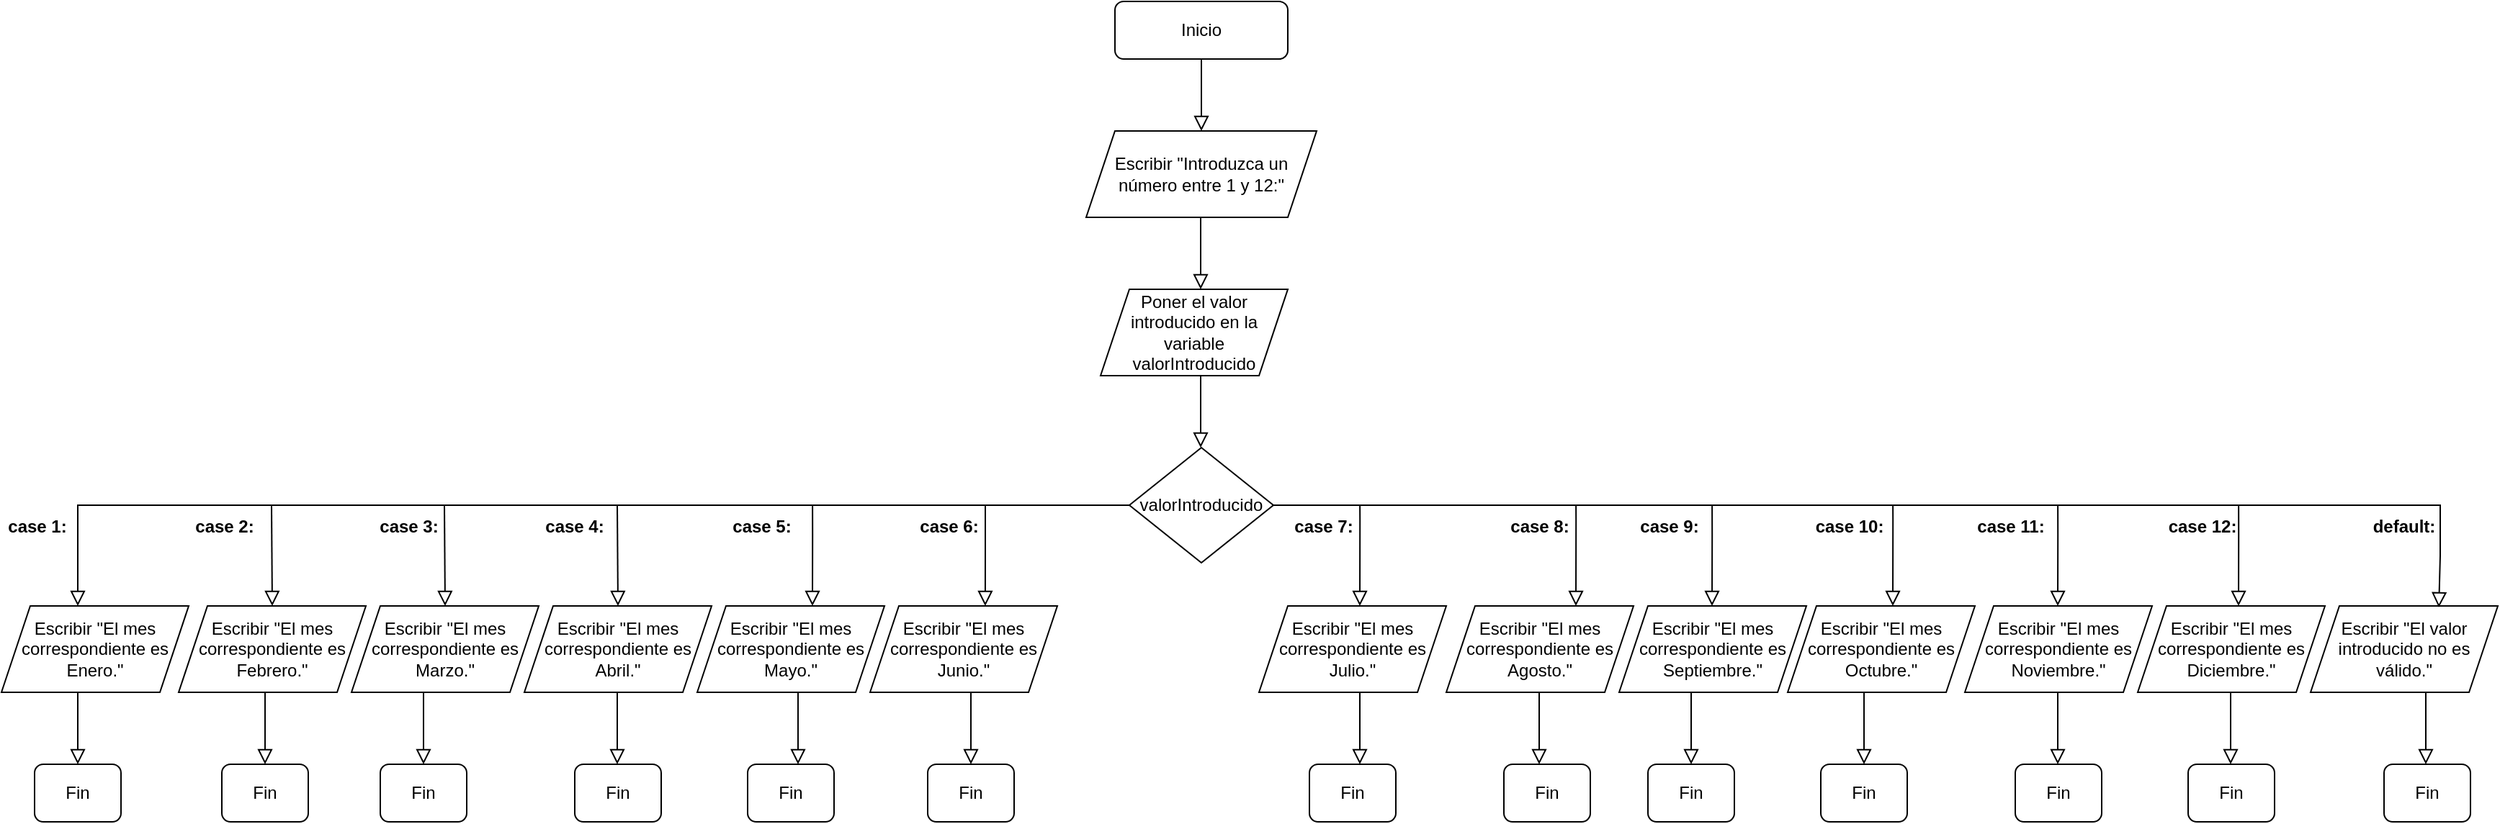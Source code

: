 <mxfile version="16.6.1" type="github">
  <diagram id="C5RBs43oDa-KdzZeNtuy" name="Page-1">
    <mxGraphModel dx="2249" dy="794" grid="1" gridSize="10" guides="1" tooltips="1" connect="1" arrows="1" fold="1" page="1" pageScale="1" pageWidth="827" pageHeight="1169" math="0" shadow="0">
      <root>
        <mxCell id="WIyWlLk6GJQsqaUBKTNV-0" />
        <mxCell id="WIyWlLk6GJQsqaUBKTNV-1" parent="WIyWlLk6GJQsqaUBKTNV-0" />
        <mxCell id="WIyWlLk6GJQsqaUBKTNV-2" value="" style="rounded=0;html=1;jettySize=auto;orthogonalLoop=1;fontSize=11;endArrow=block;endFill=0;endSize=8;strokeWidth=1;shadow=0;labelBackgroundColor=none;edgeStyle=orthogonalEdgeStyle;" parent="WIyWlLk6GJQsqaUBKTNV-1" source="WIyWlLk6GJQsqaUBKTNV-3" edge="1">
          <mxGeometry relative="1" as="geometry">
            <mxPoint x="420" y="100" as="targetPoint" />
          </mxGeometry>
        </mxCell>
        <mxCell id="WIyWlLk6GJQsqaUBKTNV-3" value="Inicio" style="rounded=1;whiteSpace=wrap;html=1;fontSize=12;glass=0;strokeWidth=1;shadow=0;" parent="WIyWlLk6GJQsqaUBKTNV-1" vertex="1">
          <mxGeometry x="360" y="10" width="120" height="40" as="geometry" />
        </mxCell>
        <mxCell id="uy8-HGgZ6Y9Sa29WdMy9-0" value="Escribir &quot;Introduzca un número entre 1 y 12:&quot;" style="shape=parallelogram;perimeter=parallelogramPerimeter;whiteSpace=wrap;html=1;fixedSize=1;" vertex="1" parent="WIyWlLk6GJQsqaUBKTNV-1">
          <mxGeometry x="340" y="100" width="160" height="60" as="geometry" />
        </mxCell>
        <mxCell id="uy8-HGgZ6Y9Sa29WdMy9-1" value="" style="rounded=0;html=1;jettySize=auto;orthogonalLoop=1;fontSize=11;endArrow=block;endFill=0;endSize=8;strokeWidth=1;shadow=0;labelBackgroundColor=none;edgeStyle=orthogonalEdgeStyle;" edge="1" parent="WIyWlLk6GJQsqaUBKTNV-1">
          <mxGeometry relative="1" as="geometry">
            <mxPoint x="419.5" y="160" as="sourcePoint" />
            <mxPoint x="419.5" y="210" as="targetPoint" />
          </mxGeometry>
        </mxCell>
        <mxCell id="uy8-HGgZ6Y9Sa29WdMy9-2" value="Poner el valor introducido en la variable valorIntroducido" style="shape=parallelogram;perimeter=parallelogramPerimeter;whiteSpace=wrap;html=1;fixedSize=1;" vertex="1" parent="WIyWlLk6GJQsqaUBKTNV-1">
          <mxGeometry x="350" y="210" width="130" height="60" as="geometry" />
        </mxCell>
        <mxCell id="uy8-HGgZ6Y9Sa29WdMy9-3" value="" style="rounded=0;html=1;jettySize=auto;orthogonalLoop=1;fontSize=11;endArrow=block;endFill=0;endSize=8;strokeWidth=1;shadow=0;labelBackgroundColor=none;edgeStyle=orthogonalEdgeStyle;" edge="1" parent="WIyWlLk6GJQsqaUBKTNV-1">
          <mxGeometry relative="1" as="geometry">
            <mxPoint x="419.5" y="270" as="sourcePoint" />
            <mxPoint x="419.5" y="320" as="targetPoint" />
          </mxGeometry>
        </mxCell>
        <mxCell id="uy8-HGgZ6Y9Sa29WdMy9-4" value="valorIntroducido" style="rhombus;whiteSpace=wrap;html=1;" vertex="1" parent="WIyWlLk6GJQsqaUBKTNV-1">
          <mxGeometry x="370" y="320" width="100" height="80" as="geometry" />
        </mxCell>
        <mxCell id="uy8-HGgZ6Y9Sa29WdMy9-7" value="Escribir &quot;El mes correspondiente es Enero.&quot;" style="shape=parallelogram;perimeter=parallelogramPerimeter;whiteSpace=wrap;html=1;fixedSize=1;" vertex="1" parent="WIyWlLk6GJQsqaUBKTNV-1">
          <mxGeometry x="-413" y="430" width="130" height="60" as="geometry" />
        </mxCell>
        <mxCell id="uy8-HGgZ6Y9Sa29WdMy9-8" value="" style="rounded=0;html=1;jettySize=auto;orthogonalLoop=1;fontSize=11;endArrow=block;endFill=0;endSize=8;strokeWidth=1;shadow=0;labelBackgroundColor=none;edgeStyle=orthogonalEdgeStyle;entryX=0.5;entryY=0;entryDx=0;entryDy=0;" edge="1" parent="WIyWlLk6GJQsqaUBKTNV-1" target="uy8-HGgZ6Y9Sa29WdMy9-9">
          <mxGeometry relative="1" as="geometry">
            <mxPoint x="-225.5" y="360" as="sourcePoint" />
            <mxPoint x="-225.5" y="420" as="targetPoint" />
            <Array as="points" />
          </mxGeometry>
        </mxCell>
        <mxCell id="uy8-HGgZ6Y9Sa29WdMy9-9" value="&lt;span&gt;Escribir &quot;El mes correspondiente es Febrero.&quot;&lt;/span&gt;" style="shape=parallelogram;perimeter=parallelogramPerimeter;whiteSpace=wrap;html=1;fixedSize=1;" vertex="1" parent="WIyWlLk6GJQsqaUBKTNV-1">
          <mxGeometry x="-290" y="430" width="130" height="60" as="geometry" />
        </mxCell>
        <mxCell id="uy8-HGgZ6Y9Sa29WdMy9-12" value="" style="rounded=0;html=1;jettySize=auto;orthogonalLoop=1;fontSize=11;endArrow=block;endFill=0;endSize=8;strokeWidth=1;shadow=0;labelBackgroundColor=none;edgeStyle=orthogonalEdgeStyle;entryX=0.5;entryY=0;entryDx=0;entryDy=0;" edge="1" parent="WIyWlLk6GJQsqaUBKTNV-1" target="uy8-HGgZ6Y9Sa29WdMy9-23">
          <mxGeometry relative="1" as="geometry">
            <mxPoint x="-105.5" y="360" as="sourcePoint" />
            <mxPoint x="-105.5" y="410" as="targetPoint" />
          </mxGeometry>
        </mxCell>
        <mxCell id="uy8-HGgZ6Y9Sa29WdMy9-20" value="" style="rounded=0;html=1;jettySize=auto;orthogonalLoop=1;fontSize=11;endArrow=block;endFill=0;endSize=8;strokeWidth=1;shadow=0;labelBackgroundColor=none;edgeStyle=orthogonalEdgeStyle;entryX=0.615;entryY=0;entryDx=0;entryDy=0;entryPerimeter=0;" edge="1" parent="WIyWlLk6GJQsqaUBKTNV-1" target="uy8-HGgZ6Y9Sa29WdMy9-26">
          <mxGeometry relative="1" as="geometry">
            <mxPoint x="270" y="360" as="sourcePoint" />
            <mxPoint x="270" y="410" as="targetPoint" />
            <Array as="points">
              <mxPoint x="270" y="390" />
              <mxPoint x="270" y="390" />
            </Array>
          </mxGeometry>
        </mxCell>
        <mxCell id="uy8-HGgZ6Y9Sa29WdMy9-22" value="" style="rounded=0;html=1;jettySize=auto;orthogonalLoop=1;fontSize=11;endArrow=block;endFill=0;endSize=8;strokeWidth=1;shadow=0;labelBackgroundColor=none;edgeStyle=orthogonalEdgeStyle;entryX=0.5;entryY=0;entryDx=0;entryDy=0;" edge="1" parent="WIyWlLk6GJQsqaUBKTNV-1" target="uy8-HGgZ6Y9Sa29WdMy9-24">
          <mxGeometry relative="1" as="geometry">
            <mxPoint x="14.5" y="360" as="sourcePoint" />
            <mxPoint x="14.5" y="410" as="targetPoint" />
          </mxGeometry>
        </mxCell>
        <mxCell id="uy8-HGgZ6Y9Sa29WdMy9-23" value="&lt;span&gt;Escribir &quot;El mes correspondiente es Marzo.&quot;&lt;/span&gt;" style="shape=parallelogram;perimeter=parallelogramPerimeter;whiteSpace=wrap;html=1;fixedSize=1;" vertex="1" parent="WIyWlLk6GJQsqaUBKTNV-1">
          <mxGeometry x="-170" y="430" width="130" height="60" as="geometry" />
        </mxCell>
        <mxCell id="uy8-HGgZ6Y9Sa29WdMy9-24" value="&lt;span&gt;Escribir &quot;El mes correspondiente es Abril.&quot;&lt;/span&gt;" style="shape=parallelogram;perimeter=parallelogramPerimeter;whiteSpace=wrap;html=1;fixedSize=1;" vertex="1" parent="WIyWlLk6GJQsqaUBKTNV-1">
          <mxGeometry x="-50" y="430" width="130" height="60" as="geometry" />
        </mxCell>
        <mxCell id="uy8-HGgZ6Y9Sa29WdMy9-25" value="&lt;span&gt;Escribir &quot;El mes correspondiente es Mayo.&quot;&lt;/span&gt;" style="shape=parallelogram;perimeter=parallelogramPerimeter;whiteSpace=wrap;html=1;fixedSize=1;" vertex="1" parent="WIyWlLk6GJQsqaUBKTNV-1">
          <mxGeometry x="70" y="430" width="130" height="60" as="geometry" />
        </mxCell>
        <mxCell id="uy8-HGgZ6Y9Sa29WdMy9-26" value="&lt;span&gt;Escribir &quot;El mes correspondiente es Junio.&quot;&lt;/span&gt;" style="shape=parallelogram;perimeter=parallelogramPerimeter;whiteSpace=wrap;html=1;fixedSize=1;" vertex="1" parent="WIyWlLk6GJQsqaUBKTNV-1">
          <mxGeometry x="190" y="430" width="130" height="60" as="geometry" />
        </mxCell>
        <mxCell id="uy8-HGgZ6Y9Sa29WdMy9-28" value="&lt;span&gt;Escribir &quot;El mes correspondiente es Julio.&quot;&lt;/span&gt;" style="shape=parallelogram;perimeter=parallelogramPerimeter;whiteSpace=wrap;html=1;fixedSize=1;" vertex="1" parent="WIyWlLk6GJQsqaUBKTNV-1">
          <mxGeometry x="460" y="430" width="130" height="60" as="geometry" />
        </mxCell>
        <mxCell id="uy8-HGgZ6Y9Sa29WdMy9-29" value="&lt;span&gt;Escribir &quot;El mes correspondiente es Agosto.&quot;&lt;/span&gt;" style="shape=parallelogram;perimeter=parallelogramPerimeter;whiteSpace=wrap;html=1;fixedSize=1;" vertex="1" parent="WIyWlLk6GJQsqaUBKTNV-1">
          <mxGeometry x="590" y="430" width="130" height="60" as="geometry" />
        </mxCell>
        <mxCell id="uy8-HGgZ6Y9Sa29WdMy9-30" value="&lt;span&gt;Escribir &quot;El mes correspondiente es Septiembre.&quot;&lt;/span&gt;" style="shape=parallelogram;perimeter=parallelogramPerimeter;whiteSpace=wrap;html=1;fixedSize=1;" vertex="1" parent="WIyWlLk6GJQsqaUBKTNV-1">
          <mxGeometry x="710" y="430" width="130" height="60" as="geometry" />
        </mxCell>
        <mxCell id="uy8-HGgZ6Y9Sa29WdMy9-31" value="&lt;span&gt;Escribir &quot;El mes correspondiente es Octubre.&quot;&lt;/span&gt;" style="shape=parallelogram;perimeter=parallelogramPerimeter;whiteSpace=wrap;html=1;fixedSize=1;" vertex="1" parent="WIyWlLk6GJQsqaUBKTNV-1">
          <mxGeometry x="827" y="430" width="130" height="60" as="geometry" />
        </mxCell>
        <mxCell id="uy8-HGgZ6Y9Sa29WdMy9-32" value="&lt;span&gt;Escribir &quot;El mes correspondiente es Noviembre.&quot;&lt;/span&gt;" style="shape=parallelogram;perimeter=parallelogramPerimeter;whiteSpace=wrap;html=1;fixedSize=1;" vertex="1" parent="WIyWlLk6GJQsqaUBKTNV-1">
          <mxGeometry x="950" y="430" width="130" height="60" as="geometry" />
        </mxCell>
        <mxCell id="uy8-HGgZ6Y9Sa29WdMy9-33" value="&lt;span&gt;Escribir &quot;El mes correspondiente es Diciembre.&quot;&lt;/span&gt;" style="shape=parallelogram;perimeter=parallelogramPerimeter;whiteSpace=wrap;html=1;fixedSize=1;" vertex="1" parent="WIyWlLk6GJQsqaUBKTNV-1">
          <mxGeometry x="1070" y="430" width="130" height="60" as="geometry" />
        </mxCell>
        <mxCell id="uy8-HGgZ6Y9Sa29WdMy9-34" value="&lt;span&gt;Escribir &quot;El valor introducido no es válido.&quot;&lt;/span&gt;" style="shape=parallelogram;perimeter=parallelogramPerimeter;whiteSpace=wrap;html=1;fixedSize=1;" vertex="1" parent="WIyWlLk6GJQsqaUBKTNV-1">
          <mxGeometry x="1190" y="430" width="130" height="60" as="geometry" />
        </mxCell>
        <mxCell id="uy8-HGgZ6Y9Sa29WdMy9-35" value="" style="rounded=0;html=1;jettySize=auto;orthogonalLoop=1;fontSize=11;endArrow=block;endFill=0;endSize=8;strokeWidth=1;shadow=0;labelBackgroundColor=none;edgeStyle=orthogonalEdgeStyle;exitX=0;exitY=0.5;exitDx=0;exitDy=0;" edge="1" parent="WIyWlLk6GJQsqaUBKTNV-1" source="uy8-HGgZ6Y9Sa29WdMy9-4">
          <mxGeometry relative="1" as="geometry">
            <mxPoint x="-140" y="370" as="sourcePoint" />
            <mxPoint x="-360" y="430" as="targetPoint" />
            <Array as="points">
              <mxPoint x="-360" y="360" />
              <mxPoint x="-360" y="430" />
            </Array>
          </mxGeometry>
        </mxCell>
        <mxCell id="uy8-HGgZ6Y9Sa29WdMy9-38" value="" style="rounded=0;html=1;jettySize=auto;orthogonalLoop=1;fontSize=11;endArrow=block;endFill=0;endSize=8;strokeWidth=1;shadow=0;labelBackgroundColor=none;edgeStyle=orthogonalEdgeStyle;entryX=0.615;entryY=0;entryDx=0;entryDy=0;entryPerimeter=0;" edge="1" parent="WIyWlLk6GJQsqaUBKTNV-1">
          <mxGeometry relative="1" as="geometry">
            <mxPoint x="150.05" y="360" as="sourcePoint" />
            <mxPoint x="150.0" y="430" as="targetPoint" />
            <Array as="points">
              <mxPoint x="150" y="380" />
              <mxPoint x="150" y="380" />
            </Array>
          </mxGeometry>
        </mxCell>
        <mxCell id="uy8-HGgZ6Y9Sa29WdMy9-39" value="" style="rounded=0;html=1;jettySize=auto;orthogonalLoop=1;fontSize=11;endArrow=block;endFill=0;endSize=8;strokeWidth=1;shadow=0;labelBackgroundColor=none;edgeStyle=orthogonalEdgeStyle;entryX=0.685;entryY=0.017;entryDx=0;entryDy=0;entryPerimeter=0;exitX=1;exitY=0.5;exitDx=0;exitDy=0;" edge="1" parent="WIyWlLk6GJQsqaUBKTNV-1" source="uy8-HGgZ6Y9Sa29WdMy9-4" target="uy8-HGgZ6Y9Sa29WdMy9-34">
          <mxGeometry relative="1" as="geometry">
            <mxPoint x="620.05" y="325" as="sourcePoint" />
            <mxPoint x="620.0" y="395" as="targetPoint" />
            <Array as="points">
              <mxPoint x="1280" y="360" />
              <mxPoint x="1280" y="395" />
            </Array>
          </mxGeometry>
        </mxCell>
        <mxCell id="uy8-HGgZ6Y9Sa29WdMy9-41" value="" style="rounded=0;html=1;jettySize=auto;orthogonalLoop=1;fontSize=11;endArrow=block;endFill=0;endSize=8;strokeWidth=1;shadow=0;labelBackgroundColor=none;edgeStyle=orthogonalEdgeStyle;entryX=0.615;entryY=0;entryDx=0;entryDy=0;entryPerimeter=0;" edge="1" parent="WIyWlLk6GJQsqaUBKTNV-1">
          <mxGeometry relative="1" as="geometry">
            <mxPoint x="530.05" y="360" as="sourcePoint" />
            <mxPoint x="530.0" y="430" as="targetPoint" />
            <Array as="points">
              <mxPoint x="530" y="370" />
              <mxPoint x="530" y="370" />
            </Array>
          </mxGeometry>
        </mxCell>
        <mxCell id="uy8-HGgZ6Y9Sa29WdMy9-42" value="" style="rounded=0;html=1;jettySize=auto;orthogonalLoop=1;fontSize=11;endArrow=block;endFill=0;endSize=8;strokeWidth=1;shadow=0;labelBackgroundColor=none;edgeStyle=orthogonalEdgeStyle;entryX=0.615;entryY=0;entryDx=0;entryDy=0;entryPerimeter=0;" edge="1" parent="WIyWlLk6GJQsqaUBKTNV-1">
          <mxGeometry relative="1" as="geometry">
            <mxPoint x="680.05" y="360" as="sourcePoint" />
            <mxPoint x="680.0" y="430" as="targetPoint" />
            <Array as="points">
              <mxPoint x="680" y="370" />
              <mxPoint x="680" y="370" />
            </Array>
          </mxGeometry>
        </mxCell>
        <mxCell id="uy8-HGgZ6Y9Sa29WdMy9-43" value="" style="rounded=0;html=1;jettySize=auto;orthogonalLoop=1;fontSize=11;endArrow=block;endFill=0;endSize=8;strokeWidth=1;shadow=0;labelBackgroundColor=none;edgeStyle=orthogonalEdgeStyle;entryX=0.615;entryY=0;entryDx=0;entryDy=0;entryPerimeter=0;" edge="1" parent="WIyWlLk6GJQsqaUBKTNV-1">
          <mxGeometry relative="1" as="geometry">
            <mxPoint x="774.55" y="360" as="sourcePoint" />
            <mxPoint x="774.5" y="430" as="targetPoint" />
            <Array as="points">
              <mxPoint x="775" y="380" />
              <mxPoint x="775" y="380" />
            </Array>
          </mxGeometry>
        </mxCell>
        <mxCell id="uy8-HGgZ6Y9Sa29WdMy9-44" value="" style="rounded=0;html=1;jettySize=auto;orthogonalLoop=1;fontSize=11;endArrow=block;endFill=0;endSize=8;strokeWidth=1;shadow=0;labelBackgroundColor=none;edgeStyle=orthogonalEdgeStyle;entryX=0.615;entryY=0;entryDx=0;entryDy=0;entryPerimeter=0;" edge="1" parent="WIyWlLk6GJQsqaUBKTNV-1">
          <mxGeometry relative="1" as="geometry">
            <mxPoint x="900.05" y="360" as="sourcePoint" />
            <mxPoint x="900.0" y="430" as="targetPoint" />
            <Array as="points">
              <mxPoint x="900" y="370" />
              <mxPoint x="900" y="370" />
            </Array>
          </mxGeometry>
        </mxCell>
        <mxCell id="uy8-HGgZ6Y9Sa29WdMy9-45" value="" style="rounded=0;html=1;jettySize=auto;orthogonalLoop=1;fontSize=11;endArrow=block;endFill=0;endSize=8;strokeWidth=1;shadow=0;labelBackgroundColor=none;edgeStyle=orthogonalEdgeStyle;entryX=0.615;entryY=0;entryDx=0;entryDy=0;entryPerimeter=0;" edge="1" parent="WIyWlLk6GJQsqaUBKTNV-1">
          <mxGeometry relative="1" as="geometry">
            <mxPoint x="1014.55" y="360" as="sourcePoint" />
            <mxPoint x="1014.5" y="430" as="targetPoint" />
            <Array as="points">
              <mxPoint x="1014.5" y="380" />
              <mxPoint x="1014.5" y="380" />
            </Array>
          </mxGeometry>
        </mxCell>
        <mxCell id="uy8-HGgZ6Y9Sa29WdMy9-46" value="" style="rounded=0;html=1;jettySize=auto;orthogonalLoop=1;fontSize=11;endArrow=block;endFill=0;endSize=8;strokeWidth=1;shadow=0;labelBackgroundColor=none;edgeStyle=orthogonalEdgeStyle;entryX=0.615;entryY=0;entryDx=0;entryDy=0;entryPerimeter=0;" edge="1" parent="WIyWlLk6GJQsqaUBKTNV-1">
          <mxGeometry relative="1" as="geometry">
            <mxPoint x="1140.05" y="360" as="sourcePoint" />
            <mxPoint x="1140.0" y="430" as="targetPoint" />
            <Array as="points">
              <mxPoint x="1140" y="380" />
              <mxPoint x="1140" y="380" />
            </Array>
          </mxGeometry>
        </mxCell>
        <mxCell id="uy8-HGgZ6Y9Sa29WdMy9-48" value="" style="rounded=0;html=1;jettySize=auto;orthogonalLoop=1;fontSize=11;endArrow=block;endFill=0;endSize=8;strokeWidth=1;shadow=0;labelBackgroundColor=none;edgeStyle=orthogonalEdgeStyle;" edge="1" parent="WIyWlLk6GJQsqaUBKTNV-1">
          <mxGeometry relative="1" as="geometry">
            <mxPoint x="1014.5" y="490" as="sourcePoint" />
            <mxPoint x="1014.5" y="540" as="targetPoint" />
          </mxGeometry>
        </mxCell>
        <mxCell id="uy8-HGgZ6Y9Sa29WdMy9-49" value="" style="rounded=0;html=1;jettySize=auto;orthogonalLoop=1;fontSize=11;endArrow=block;endFill=0;endSize=8;strokeWidth=1;shadow=0;labelBackgroundColor=none;edgeStyle=orthogonalEdgeStyle;" edge="1" parent="WIyWlLk6GJQsqaUBKTNV-1">
          <mxGeometry relative="1" as="geometry">
            <mxPoint x="1134.5" y="490" as="sourcePoint" />
            <mxPoint x="1134.5" y="540" as="targetPoint" />
          </mxGeometry>
        </mxCell>
        <mxCell id="uy8-HGgZ6Y9Sa29WdMy9-50" value="" style="rounded=0;html=1;jettySize=auto;orthogonalLoop=1;fontSize=11;endArrow=block;endFill=0;endSize=8;strokeWidth=1;shadow=0;labelBackgroundColor=none;edgeStyle=orthogonalEdgeStyle;" edge="1" parent="WIyWlLk6GJQsqaUBKTNV-1">
          <mxGeometry relative="1" as="geometry">
            <mxPoint x="1270" y="490" as="sourcePoint" />
            <mxPoint x="1270" y="540" as="targetPoint" />
          </mxGeometry>
        </mxCell>
        <mxCell id="uy8-HGgZ6Y9Sa29WdMy9-51" value="" style="rounded=0;html=1;jettySize=auto;orthogonalLoop=1;fontSize=11;endArrow=block;endFill=0;endSize=8;strokeWidth=1;shadow=0;labelBackgroundColor=none;edgeStyle=orthogonalEdgeStyle;" edge="1" parent="WIyWlLk6GJQsqaUBKTNV-1">
          <mxGeometry relative="1" as="geometry">
            <mxPoint x="880" y="490" as="sourcePoint" />
            <mxPoint x="880" y="540" as="targetPoint" />
          </mxGeometry>
        </mxCell>
        <mxCell id="uy8-HGgZ6Y9Sa29WdMy9-52" value="" style="rounded=0;html=1;jettySize=auto;orthogonalLoop=1;fontSize=11;endArrow=block;endFill=0;endSize=8;strokeWidth=1;shadow=0;labelBackgroundColor=none;edgeStyle=orthogonalEdgeStyle;" edge="1" parent="WIyWlLk6GJQsqaUBKTNV-1">
          <mxGeometry relative="1" as="geometry">
            <mxPoint x="760" y="490" as="sourcePoint" />
            <mxPoint x="760" y="540" as="targetPoint" />
          </mxGeometry>
        </mxCell>
        <mxCell id="uy8-HGgZ6Y9Sa29WdMy9-53" value="" style="rounded=0;html=1;jettySize=auto;orthogonalLoop=1;fontSize=11;endArrow=block;endFill=0;endSize=8;strokeWidth=1;shadow=0;labelBackgroundColor=none;edgeStyle=orthogonalEdgeStyle;" edge="1" parent="WIyWlLk6GJQsqaUBKTNV-1">
          <mxGeometry relative="1" as="geometry">
            <mxPoint x="654.5" y="490" as="sourcePoint" />
            <mxPoint x="654.5" y="540" as="targetPoint" />
          </mxGeometry>
        </mxCell>
        <mxCell id="uy8-HGgZ6Y9Sa29WdMy9-54" value="" style="rounded=0;html=1;jettySize=auto;orthogonalLoop=1;fontSize=11;endArrow=block;endFill=0;endSize=8;strokeWidth=1;shadow=0;labelBackgroundColor=none;edgeStyle=orthogonalEdgeStyle;" edge="1" parent="WIyWlLk6GJQsqaUBKTNV-1">
          <mxGeometry relative="1" as="geometry">
            <mxPoint x="530" y="490" as="sourcePoint" />
            <mxPoint x="530" y="540" as="targetPoint" />
          </mxGeometry>
        </mxCell>
        <mxCell id="uy8-HGgZ6Y9Sa29WdMy9-55" value="" style="rounded=0;html=1;jettySize=auto;orthogonalLoop=1;fontSize=11;endArrow=block;endFill=0;endSize=8;strokeWidth=1;shadow=0;labelBackgroundColor=none;edgeStyle=orthogonalEdgeStyle;" edge="1" parent="WIyWlLk6GJQsqaUBKTNV-1">
          <mxGeometry relative="1" as="geometry">
            <mxPoint x="260" y="490" as="sourcePoint" />
            <mxPoint x="260" y="540" as="targetPoint" />
          </mxGeometry>
        </mxCell>
        <mxCell id="uy8-HGgZ6Y9Sa29WdMy9-56" value="" style="rounded=0;html=1;jettySize=auto;orthogonalLoop=1;fontSize=11;endArrow=block;endFill=0;endSize=8;strokeWidth=1;shadow=0;labelBackgroundColor=none;edgeStyle=orthogonalEdgeStyle;" edge="1" parent="WIyWlLk6GJQsqaUBKTNV-1">
          <mxGeometry relative="1" as="geometry">
            <mxPoint x="140" y="490" as="sourcePoint" />
            <mxPoint x="140" y="540" as="targetPoint" />
          </mxGeometry>
        </mxCell>
        <mxCell id="uy8-HGgZ6Y9Sa29WdMy9-57" value="" style="rounded=0;html=1;jettySize=auto;orthogonalLoop=1;fontSize=11;endArrow=block;endFill=0;endSize=8;strokeWidth=1;shadow=0;labelBackgroundColor=none;edgeStyle=orthogonalEdgeStyle;" edge="1" parent="WIyWlLk6GJQsqaUBKTNV-1">
          <mxGeometry relative="1" as="geometry">
            <mxPoint x="14.5" y="490" as="sourcePoint" />
            <mxPoint x="14.5" y="540" as="targetPoint" />
          </mxGeometry>
        </mxCell>
        <mxCell id="uy8-HGgZ6Y9Sa29WdMy9-58" value="" style="rounded=0;html=1;jettySize=auto;orthogonalLoop=1;fontSize=11;endArrow=block;endFill=0;endSize=8;strokeWidth=1;shadow=0;labelBackgroundColor=none;edgeStyle=orthogonalEdgeStyle;" edge="1" parent="WIyWlLk6GJQsqaUBKTNV-1">
          <mxGeometry relative="1" as="geometry">
            <mxPoint x="-120" y="490" as="sourcePoint" />
            <mxPoint x="-120" y="540" as="targetPoint" />
          </mxGeometry>
        </mxCell>
        <mxCell id="uy8-HGgZ6Y9Sa29WdMy9-59" value="" style="rounded=0;html=1;jettySize=auto;orthogonalLoop=1;fontSize=11;endArrow=block;endFill=0;endSize=8;strokeWidth=1;shadow=0;labelBackgroundColor=none;edgeStyle=orthogonalEdgeStyle;" edge="1" parent="WIyWlLk6GJQsqaUBKTNV-1">
          <mxGeometry relative="1" as="geometry">
            <mxPoint x="-230" y="490" as="sourcePoint" />
            <mxPoint x="-230" y="540" as="targetPoint" />
          </mxGeometry>
        </mxCell>
        <mxCell id="uy8-HGgZ6Y9Sa29WdMy9-60" value="" style="rounded=0;html=1;jettySize=auto;orthogonalLoop=1;fontSize=11;endArrow=block;endFill=0;endSize=8;strokeWidth=1;shadow=0;labelBackgroundColor=none;edgeStyle=orthogonalEdgeStyle;" edge="1" parent="WIyWlLk6GJQsqaUBKTNV-1">
          <mxGeometry relative="1" as="geometry">
            <mxPoint x="-360" y="490" as="sourcePoint" />
            <mxPoint x="-360" y="540" as="targetPoint" />
          </mxGeometry>
        </mxCell>
        <mxCell id="uy8-HGgZ6Y9Sa29WdMy9-71" value="Fin" style="rounded=1;whiteSpace=wrap;html=1;fontSize=12;glass=0;strokeWidth=1;shadow=0;" vertex="1" parent="WIyWlLk6GJQsqaUBKTNV-1">
          <mxGeometry x="-150" y="540" width="60" height="40" as="geometry" />
        </mxCell>
        <mxCell id="uy8-HGgZ6Y9Sa29WdMy9-73" value="Fin" style="rounded=1;whiteSpace=wrap;html=1;fontSize=12;glass=0;strokeWidth=1;shadow=0;" vertex="1" parent="WIyWlLk6GJQsqaUBKTNV-1">
          <mxGeometry x="-390" y="540" width="60" height="40" as="geometry" />
        </mxCell>
        <mxCell id="uy8-HGgZ6Y9Sa29WdMy9-74" value="Fin" style="rounded=1;whiteSpace=wrap;html=1;fontSize=12;glass=0;strokeWidth=1;shadow=0;" vertex="1" parent="WIyWlLk6GJQsqaUBKTNV-1">
          <mxGeometry x="-260" y="540" width="60" height="40" as="geometry" />
        </mxCell>
        <mxCell id="uy8-HGgZ6Y9Sa29WdMy9-75" value="Fin" style="rounded=1;whiteSpace=wrap;html=1;fontSize=12;glass=0;strokeWidth=1;shadow=0;" vertex="1" parent="WIyWlLk6GJQsqaUBKTNV-1">
          <mxGeometry x="-15" y="540" width="60" height="40" as="geometry" />
        </mxCell>
        <mxCell id="uy8-HGgZ6Y9Sa29WdMy9-76" value="Fin" style="rounded=1;whiteSpace=wrap;html=1;fontSize=12;glass=0;strokeWidth=1;shadow=0;" vertex="1" parent="WIyWlLk6GJQsqaUBKTNV-1">
          <mxGeometry x="105" y="540" width="60" height="40" as="geometry" />
        </mxCell>
        <mxCell id="uy8-HGgZ6Y9Sa29WdMy9-77" value="Fin" style="rounded=1;whiteSpace=wrap;html=1;fontSize=12;glass=0;strokeWidth=1;shadow=0;" vertex="1" parent="WIyWlLk6GJQsqaUBKTNV-1">
          <mxGeometry x="230" y="540" width="60" height="40" as="geometry" />
        </mxCell>
        <mxCell id="uy8-HGgZ6Y9Sa29WdMy9-78" value="Fin" style="rounded=1;whiteSpace=wrap;html=1;fontSize=12;glass=0;strokeWidth=1;shadow=0;" vertex="1" parent="WIyWlLk6GJQsqaUBKTNV-1">
          <mxGeometry x="495" y="540" width="60" height="40" as="geometry" />
        </mxCell>
        <mxCell id="uy8-HGgZ6Y9Sa29WdMy9-79" value="Fin" style="rounded=1;whiteSpace=wrap;html=1;fontSize=12;glass=0;strokeWidth=1;shadow=0;" vertex="1" parent="WIyWlLk6GJQsqaUBKTNV-1">
          <mxGeometry x="630" y="540" width="60" height="40" as="geometry" />
        </mxCell>
        <mxCell id="uy8-HGgZ6Y9Sa29WdMy9-80" value="Fin" style="rounded=1;whiteSpace=wrap;html=1;fontSize=12;glass=0;strokeWidth=1;shadow=0;" vertex="1" parent="WIyWlLk6GJQsqaUBKTNV-1">
          <mxGeometry x="730" y="540" width="60" height="40" as="geometry" />
        </mxCell>
        <mxCell id="uy8-HGgZ6Y9Sa29WdMy9-81" value="Fin" style="rounded=1;whiteSpace=wrap;html=1;fontSize=12;glass=0;strokeWidth=1;shadow=0;" vertex="1" parent="WIyWlLk6GJQsqaUBKTNV-1">
          <mxGeometry x="850" y="540" width="60" height="40" as="geometry" />
        </mxCell>
        <mxCell id="uy8-HGgZ6Y9Sa29WdMy9-82" value="Fin" style="rounded=1;whiteSpace=wrap;html=1;fontSize=12;glass=0;strokeWidth=1;shadow=0;" vertex="1" parent="WIyWlLk6GJQsqaUBKTNV-1">
          <mxGeometry x="985" y="540" width="60" height="40" as="geometry" />
        </mxCell>
        <mxCell id="uy8-HGgZ6Y9Sa29WdMy9-83" value="Fin" style="rounded=1;whiteSpace=wrap;html=1;fontSize=12;glass=0;strokeWidth=1;shadow=0;" vertex="1" parent="WIyWlLk6GJQsqaUBKTNV-1">
          <mxGeometry x="1241" y="540" width="60" height="40" as="geometry" />
        </mxCell>
        <mxCell id="uy8-HGgZ6Y9Sa29WdMy9-84" value="Fin" style="rounded=1;whiteSpace=wrap;html=1;fontSize=12;glass=0;strokeWidth=1;shadow=0;" vertex="1" parent="WIyWlLk6GJQsqaUBKTNV-1">
          <mxGeometry x="1105" y="540" width="60" height="40" as="geometry" />
        </mxCell>
        <mxCell id="uy8-HGgZ6Y9Sa29WdMy9-85" value="&lt;b&gt;case 1:&lt;/b&gt;" style="text;html=1;strokeColor=none;fillColor=none;align=center;verticalAlign=middle;whiteSpace=wrap;rounded=0;" vertex="1" parent="WIyWlLk6GJQsqaUBKTNV-1">
          <mxGeometry x="-413" y="360" width="50" height="30" as="geometry" />
        </mxCell>
        <mxCell id="uy8-HGgZ6Y9Sa29WdMy9-86" value="&lt;b&gt;case 12:&lt;/b&gt;" style="text;html=1;strokeColor=none;fillColor=none;align=center;verticalAlign=middle;whiteSpace=wrap;rounded=0;" vertex="1" parent="WIyWlLk6GJQsqaUBKTNV-1">
          <mxGeometry x="1090" y="360" width="50" height="30" as="geometry" />
        </mxCell>
        <mxCell id="uy8-HGgZ6Y9Sa29WdMy9-87" value="&lt;b&gt;case 10:&lt;/b&gt;" style="text;html=1;strokeColor=none;fillColor=none;align=center;verticalAlign=middle;whiteSpace=wrap;rounded=0;" vertex="1" parent="WIyWlLk6GJQsqaUBKTNV-1">
          <mxGeometry x="840" y="360" width="60" height="30" as="geometry" />
        </mxCell>
        <mxCell id="uy8-HGgZ6Y9Sa29WdMy9-88" value="&lt;b&gt;default:&lt;/b&gt;" style="text;html=1;strokeColor=none;fillColor=none;align=center;verticalAlign=middle;whiteSpace=wrap;rounded=0;" vertex="1" parent="WIyWlLk6GJQsqaUBKTNV-1">
          <mxGeometry x="1230" y="360" width="50" height="30" as="geometry" />
        </mxCell>
        <mxCell id="uy8-HGgZ6Y9Sa29WdMy9-89" value="&lt;b&gt;case 11:&lt;/b&gt;" style="text;html=1;strokeColor=none;fillColor=none;align=center;verticalAlign=middle;whiteSpace=wrap;rounded=0;" vertex="1" parent="WIyWlLk6GJQsqaUBKTNV-1">
          <mxGeometry x="957" y="360" width="50" height="30" as="geometry" />
        </mxCell>
        <mxCell id="uy8-HGgZ6Y9Sa29WdMy9-90" value="&lt;b&gt;case 9:&lt;/b&gt;" style="text;html=1;strokeColor=none;fillColor=none;align=center;verticalAlign=middle;whiteSpace=wrap;rounded=0;" vertex="1" parent="WIyWlLk6GJQsqaUBKTNV-1">
          <mxGeometry x="720" y="360" width="50" height="30" as="geometry" />
        </mxCell>
        <mxCell id="uy8-HGgZ6Y9Sa29WdMy9-91" value="&lt;b&gt;case 8:&lt;/b&gt;" style="text;html=1;strokeColor=none;fillColor=none;align=center;verticalAlign=middle;whiteSpace=wrap;rounded=0;" vertex="1" parent="WIyWlLk6GJQsqaUBKTNV-1">
          <mxGeometry x="630" y="360" width="50" height="30" as="geometry" />
        </mxCell>
        <mxCell id="uy8-HGgZ6Y9Sa29WdMy9-92" value="&lt;b&gt;case 7:&lt;/b&gt;" style="text;html=1;strokeColor=none;fillColor=none;align=center;verticalAlign=middle;whiteSpace=wrap;rounded=0;" vertex="1" parent="WIyWlLk6GJQsqaUBKTNV-1">
          <mxGeometry x="480" y="360" width="50" height="30" as="geometry" />
        </mxCell>
        <mxCell id="uy8-HGgZ6Y9Sa29WdMy9-93" value="&lt;b&gt;case 6:&lt;/b&gt;" style="text;html=1;strokeColor=none;fillColor=none;align=center;verticalAlign=middle;whiteSpace=wrap;rounded=0;" vertex="1" parent="WIyWlLk6GJQsqaUBKTNV-1">
          <mxGeometry x="220" y="360" width="50" height="30" as="geometry" />
        </mxCell>
        <mxCell id="uy8-HGgZ6Y9Sa29WdMy9-94" value="&lt;b&gt;case 5:&lt;/b&gt;" style="text;html=1;strokeColor=none;fillColor=none;align=center;verticalAlign=middle;whiteSpace=wrap;rounded=0;" vertex="1" parent="WIyWlLk6GJQsqaUBKTNV-1">
          <mxGeometry x="90" y="360" width="50" height="30" as="geometry" />
        </mxCell>
        <mxCell id="uy8-HGgZ6Y9Sa29WdMy9-95" value="&lt;b&gt;case 4:&lt;/b&gt;" style="text;html=1;strokeColor=none;fillColor=none;align=center;verticalAlign=middle;whiteSpace=wrap;rounded=0;" vertex="1" parent="WIyWlLk6GJQsqaUBKTNV-1">
          <mxGeometry x="-40" y="360" width="50" height="30" as="geometry" />
        </mxCell>
        <mxCell id="uy8-HGgZ6Y9Sa29WdMy9-96" value="&lt;b&gt;case 3:&lt;/b&gt;" style="text;html=1;strokeColor=none;fillColor=none;align=center;verticalAlign=middle;whiteSpace=wrap;rounded=0;" vertex="1" parent="WIyWlLk6GJQsqaUBKTNV-1">
          <mxGeometry x="-160" y="360" width="60" height="30" as="geometry" />
        </mxCell>
        <mxCell id="uy8-HGgZ6Y9Sa29WdMy9-97" value="&lt;b&gt;case 2:&lt;/b&gt;" style="text;html=1;strokeColor=none;fillColor=none;align=center;verticalAlign=middle;whiteSpace=wrap;rounded=0;" vertex="1" parent="WIyWlLk6GJQsqaUBKTNV-1">
          <mxGeometry x="-283" y="360" width="50" height="30" as="geometry" />
        </mxCell>
      </root>
    </mxGraphModel>
  </diagram>
</mxfile>
